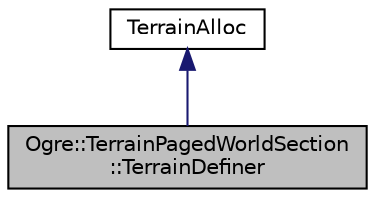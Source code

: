 digraph "Ogre::TerrainPagedWorldSection::TerrainDefiner"
{
  bgcolor="transparent";
  edge [fontname="Helvetica",fontsize="10",labelfontname="Helvetica",labelfontsize="10"];
  node [fontname="Helvetica",fontsize="10",shape=record];
  Node0 [label="Ogre::TerrainPagedWorldSection\l::TerrainDefiner",height=0.2,width=0.4,color="black", fillcolor="grey75", style="filled", fontcolor="black"];
  Node1 -> Node0 [dir="back",color="midnightblue",fontsize="10",style="solid",fontname="Helvetica"];
  Node1 [label="TerrainAlloc",height=0.2,width=0.4,color="black",URL="$class_ogre_1_1_allocated_object.html"];
}
